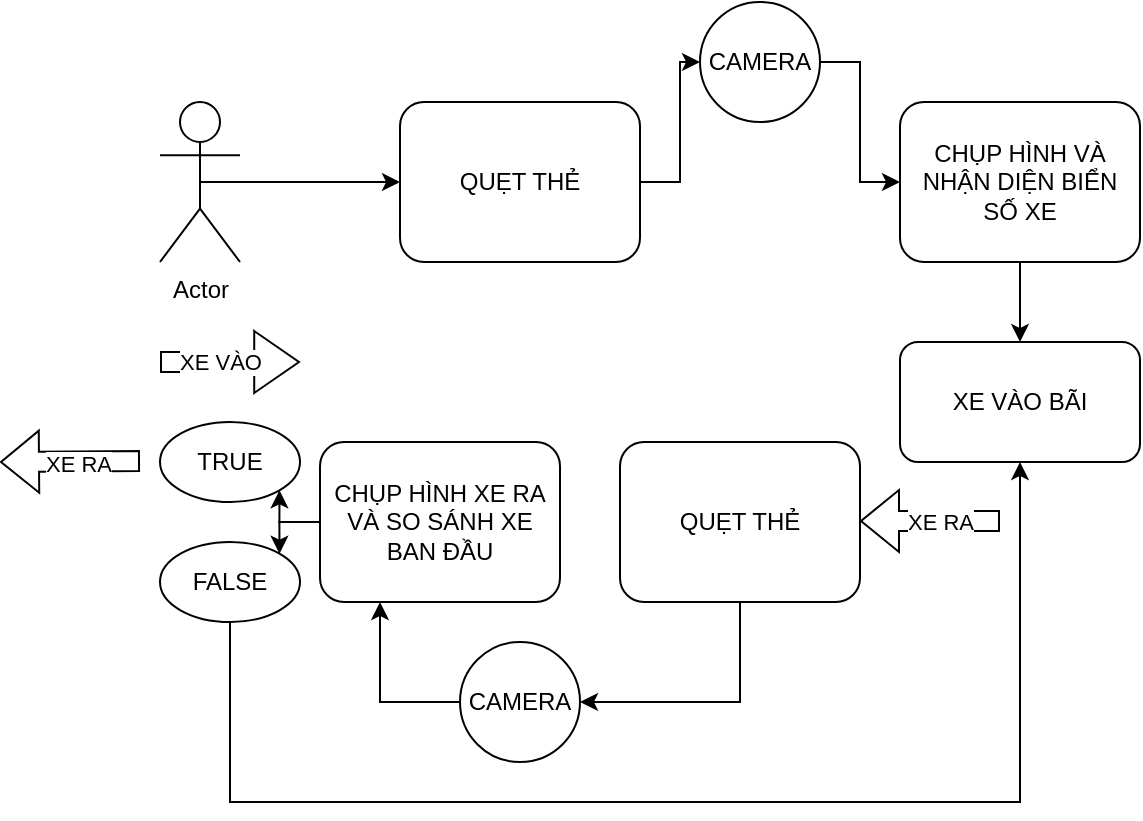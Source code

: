 <mxfile version="24.3.1" type="github">
  <diagram name="Trang-1" id="2nrROjX0beiRtztcqFTw">
    <mxGraphModel dx="1050" dy="522" grid="1" gridSize="10" guides="1" tooltips="1" connect="1" arrows="1" fold="1" page="1" pageScale="1" pageWidth="827" pageHeight="1169" math="0" shadow="0">
      <root>
        <mxCell id="0" />
        <mxCell id="1" parent="0" />
        <mxCell id="v3Pj-8aAPn_G0F9ECPp6-9" style="edgeStyle=orthogonalEdgeStyle;rounded=0;orthogonalLoop=1;jettySize=auto;html=1;exitX=0.5;exitY=0.5;exitDx=0;exitDy=0;exitPerimeter=0;entryX=0;entryY=0.5;entryDx=0;entryDy=0;" edge="1" parent="1" source="v3Pj-8aAPn_G0F9ECPp6-1" target="v3Pj-8aAPn_G0F9ECPp6-2">
          <mxGeometry relative="1" as="geometry" />
        </mxCell>
        <mxCell id="v3Pj-8aAPn_G0F9ECPp6-1" value="Actor" style="shape=umlActor;verticalLabelPosition=bottom;verticalAlign=top;html=1;outlineConnect=0;" vertex="1" parent="1">
          <mxGeometry x="160" y="120" width="40" height="80" as="geometry" />
        </mxCell>
        <mxCell id="v3Pj-8aAPn_G0F9ECPp6-10" style="edgeStyle=orthogonalEdgeStyle;rounded=0;orthogonalLoop=1;jettySize=auto;html=1;exitX=1;exitY=0.5;exitDx=0;exitDy=0;entryX=0;entryY=0.5;entryDx=0;entryDy=0;" edge="1" parent="1" source="v3Pj-8aAPn_G0F9ECPp6-2" target="v3Pj-8aAPn_G0F9ECPp6-6">
          <mxGeometry relative="1" as="geometry" />
        </mxCell>
        <mxCell id="v3Pj-8aAPn_G0F9ECPp6-2" value="QUẸT THẺ" style="rounded=1;whiteSpace=wrap;html=1;" vertex="1" parent="1">
          <mxGeometry x="280" y="120" width="120" height="80" as="geometry" />
        </mxCell>
        <mxCell id="v3Pj-8aAPn_G0F9ECPp6-3" value="" style="shape=flexArrow;endArrow=classic;html=1;rounded=0;width=10;endSize=7.13;" edge="1" parent="1">
          <mxGeometry width="50" height="50" relative="1" as="geometry">
            <mxPoint x="160" y="250" as="sourcePoint" />
            <mxPoint x="230" y="250" as="targetPoint" />
          </mxGeometry>
        </mxCell>
        <mxCell id="v3Pj-8aAPn_G0F9ECPp6-4" value="XE VÀO" style="edgeLabel;html=1;align=center;verticalAlign=middle;resizable=0;points=[];" vertex="1" connectable="0" parent="v3Pj-8aAPn_G0F9ECPp6-3">
          <mxGeometry x="0.337" y="-1" relative="1" as="geometry">
            <mxPoint x="-17" y="-1" as="offset" />
          </mxGeometry>
        </mxCell>
        <mxCell id="v3Pj-8aAPn_G0F9ECPp6-11" style="edgeStyle=orthogonalEdgeStyle;rounded=0;orthogonalLoop=1;jettySize=auto;html=1;exitX=1;exitY=0.5;exitDx=0;exitDy=0;entryX=0;entryY=0.5;entryDx=0;entryDy=0;" edge="1" parent="1" source="v3Pj-8aAPn_G0F9ECPp6-6" target="v3Pj-8aAPn_G0F9ECPp6-7">
          <mxGeometry relative="1" as="geometry" />
        </mxCell>
        <mxCell id="v3Pj-8aAPn_G0F9ECPp6-6" value="CAMERA" style="ellipse;whiteSpace=wrap;html=1;aspect=fixed;" vertex="1" parent="1">
          <mxGeometry x="430" y="70" width="60" height="60" as="geometry" />
        </mxCell>
        <mxCell id="v3Pj-8aAPn_G0F9ECPp6-27" style="edgeStyle=orthogonalEdgeStyle;rounded=0;orthogonalLoop=1;jettySize=auto;html=1;exitX=0.5;exitY=1;exitDx=0;exitDy=0;entryX=0.5;entryY=0;entryDx=0;entryDy=0;" edge="1" parent="1" source="v3Pj-8aAPn_G0F9ECPp6-7" target="v3Pj-8aAPn_G0F9ECPp6-12">
          <mxGeometry relative="1" as="geometry" />
        </mxCell>
        <mxCell id="v3Pj-8aAPn_G0F9ECPp6-7" value="CHỤP HÌNH VÀ NHẬN DIỆN BIỂN SỐ XE" style="rounded=1;whiteSpace=wrap;html=1;" vertex="1" parent="1">
          <mxGeometry x="530" y="120" width="120" height="80" as="geometry" />
        </mxCell>
        <mxCell id="v3Pj-8aAPn_G0F9ECPp6-12" value="XE VÀO BÃI" style="rounded=1;whiteSpace=wrap;html=1;" vertex="1" parent="1">
          <mxGeometry x="530" y="240" width="120" height="60" as="geometry" />
        </mxCell>
        <mxCell id="v3Pj-8aAPn_G0F9ECPp6-13" value="" style="shape=flexArrow;endArrow=classic;html=1;rounded=0;" edge="1" parent="1">
          <mxGeometry width="50" height="50" relative="1" as="geometry">
            <mxPoint x="580" y="329.5" as="sourcePoint" />
            <mxPoint x="510" y="329.5" as="targetPoint" />
          </mxGeometry>
        </mxCell>
        <mxCell id="v3Pj-8aAPn_G0F9ECPp6-14" value="XE RA" style="edgeLabel;html=1;align=center;verticalAlign=middle;resizable=0;points=[];" vertex="1" connectable="0" parent="v3Pj-8aAPn_G0F9ECPp6-13">
          <mxGeometry x="-0.251" y="3" relative="1" as="geometry">
            <mxPoint x="-4" y="-3" as="offset" />
          </mxGeometry>
        </mxCell>
        <mxCell id="v3Pj-8aAPn_G0F9ECPp6-19" style="edgeStyle=orthogonalEdgeStyle;rounded=0;orthogonalLoop=1;jettySize=auto;html=1;exitX=0;exitY=0.5;exitDx=0;exitDy=0;entryX=0.25;entryY=1;entryDx=0;entryDy=0;" edge="1" parent="1" source="v3Pj-8aAPn_G0F9ECPp6-15" target="v3Pj-8aAPn_G0F9ECPp6-17">
          <mxGeometry relative="1" as="geometry" />
        </mxCell>
        <mxCell id="v3Pj-8aAPn_G0F9ECPp6-15" value="CAMERA" style="ellipse;whiteSpace=wrap;html=1;aspect=fixed;" vertex="1" parent="1">
          <mxGeometry x="310" y="390" width="60" height="60" as="geometry" />
        </mxCell>
        <mxCell id="v3Pj-8aAPn_G0F9ECPp6-18" style="edgeStyle=orthogonalEdgeStyle;rounded=0;orthogonalLoop=1;jettySize=auto;html=1;exitX=0.5;exitY=1;exitDx=0;exitDy=0;entryX=1;entryY=0.5;entryDx=0;entryDy=0;" edge="1" parent="1" source="v3Pj-8aAPn_G0F9ECPp6-16" target="v3Pj-8aAPn_G0F9ECPp6-15">
          <mxGeometry relative="1" as="geometry" />
        </mxCell>
        <mxCell id="v3Pj-8aAPn_G0F9ECPp6-16" value="QUẸT THẺ" style="rounded=1;whiteSpace=wrap;html=1;" vertex="1" parent="1">
          <mxGeometry x="390" y="290" width="120" height="80" as="geometry" />
        </mxCell>
        <mxCell id="v3Pj-8aAPn_G0F9ECPp6-22" style="edgeStyle=orthogonalEdgeStyle;rounded=0;orthogonalLoop=1;jettySize=auto;html=1;exitX=0;exitY=0.5;exitDx=0;exitDy=0;entryX=1;entryY=1;entryDx=0;entryDy=0;" edge="1" parent="1" source="v3Pj-8aAPn_G0F9ECPp6-17" target="v3Pj-8aAPn_G0F9ECPp6-20">
          <mxGeometry relative="1" as="geometry" />
        </mxCell>
        <mxCell id="v3Pj-8aAPn_G0F9ECPp6-23" style="edgeStyle=orthogonalEdgeStyle;rounded=0;orthogonalLoop=1;jettySize=auto;html=1;exitX=0;exitY=0.5;exitDx=0;exitDy=0;entryX=1;entryY=0;entryDx=0;entryDy=0;" edge="1" parent="1" source="v3Pj-8aAPn_G0F9ECPp6-17" target="v3Pj-8aAPn_G0F9ECPp6-21">
          <mxGeometry relative="1" as="geometry" />
        </mxCell>
        <mxCell id="v3Pj-8aAPn_G0F9ECPp6-17" value="CHỤP HÌNH XE RA VÀ SO SÁNH XE BAN ĐẦU" style="rounded=1;whiteSpace=wrap;html=1;" vertex="1" parent="1">
          <mxGeometry x="240" y="290" width="120" height="80" as="geometry" />
        </mxCell>
        <mxCell id="v3Pj-8aAPn_G0F9ECPp6-20" value="TRUE" style="ellipse;whiteSpace=wrap;html=1;" vertex="1" parent="1">
          <mxGeometry x="160" y="280" width="70" height="40" as="geometry" />
        </mxCell>
        <mxCell id="v3Pj-8aAPn_G0F9ECPp6-28" style="edgeStyle=orthogonalEdgeStyle;rounded=0;orthogonalLoop=1;jettySize=auto;html=1;exitX=0.5;exitY=1;exitDx=0;exitDy=0;entryX=0.5;entryY=1;entryDx=0;entryDy=0;" edge="1" parent="1" source="v3Pj-8aAPn_G0F9ECPp6-21" target="v3Pj-8aAPn_G0F9ECPp6-12">
          <mxGeometry relative="1" as="geometry">
            <Array as="points">
              <mxPoint x="195" y="470" />
              <mxPoint x="590" y="470" />
            </Array>
          </mxGeometry>
        </mxCell>
        <mxCell id="v3Pj-8aAPn_G0F9ECPp6-21" value="FALSE" style="ellipse;whiteSpace=wrap;html=1;" vertex="1" parent="1">
          <mxGeometry x="160" y="340" width="70" height="40" as="geometry" />
        </mxCell>
        <mxCell id="v3Pj-8aAPn_G0F9ECPp6-24" value="" style="shape=flexArrow;endArrow=classic;html=1;rounded=0;" edge="1" parent="1">
          <mxGeometry width="50" height="50" relative="1" as="geometry">
            <mxPoint x="150" y="299.5" as="sourcePoint" />
            <mxPoint x="80" y="300" as="targetPoint" />
          </mxGeometry>
        </mxCell>
        <mxCell id="v3Pj-8aAPn_G0F9ECPp6-25" value="XE RA" style="edgeLabel;html=1;align=center;verticalAlign=middle;resizable=0;points=[];" vertex="1" connectable="0" parent="v3Pj-8aAPn_G0F9ECPp6-24">
          <mxGeometry x="-0.093" y="1" relative="1" as="geometry">
            <mxPoint as="offset" />
          </mxGeometry>
        </mxCell>
      </root>
    </mxGraphModel>
  </diagram>
</mxfile>
